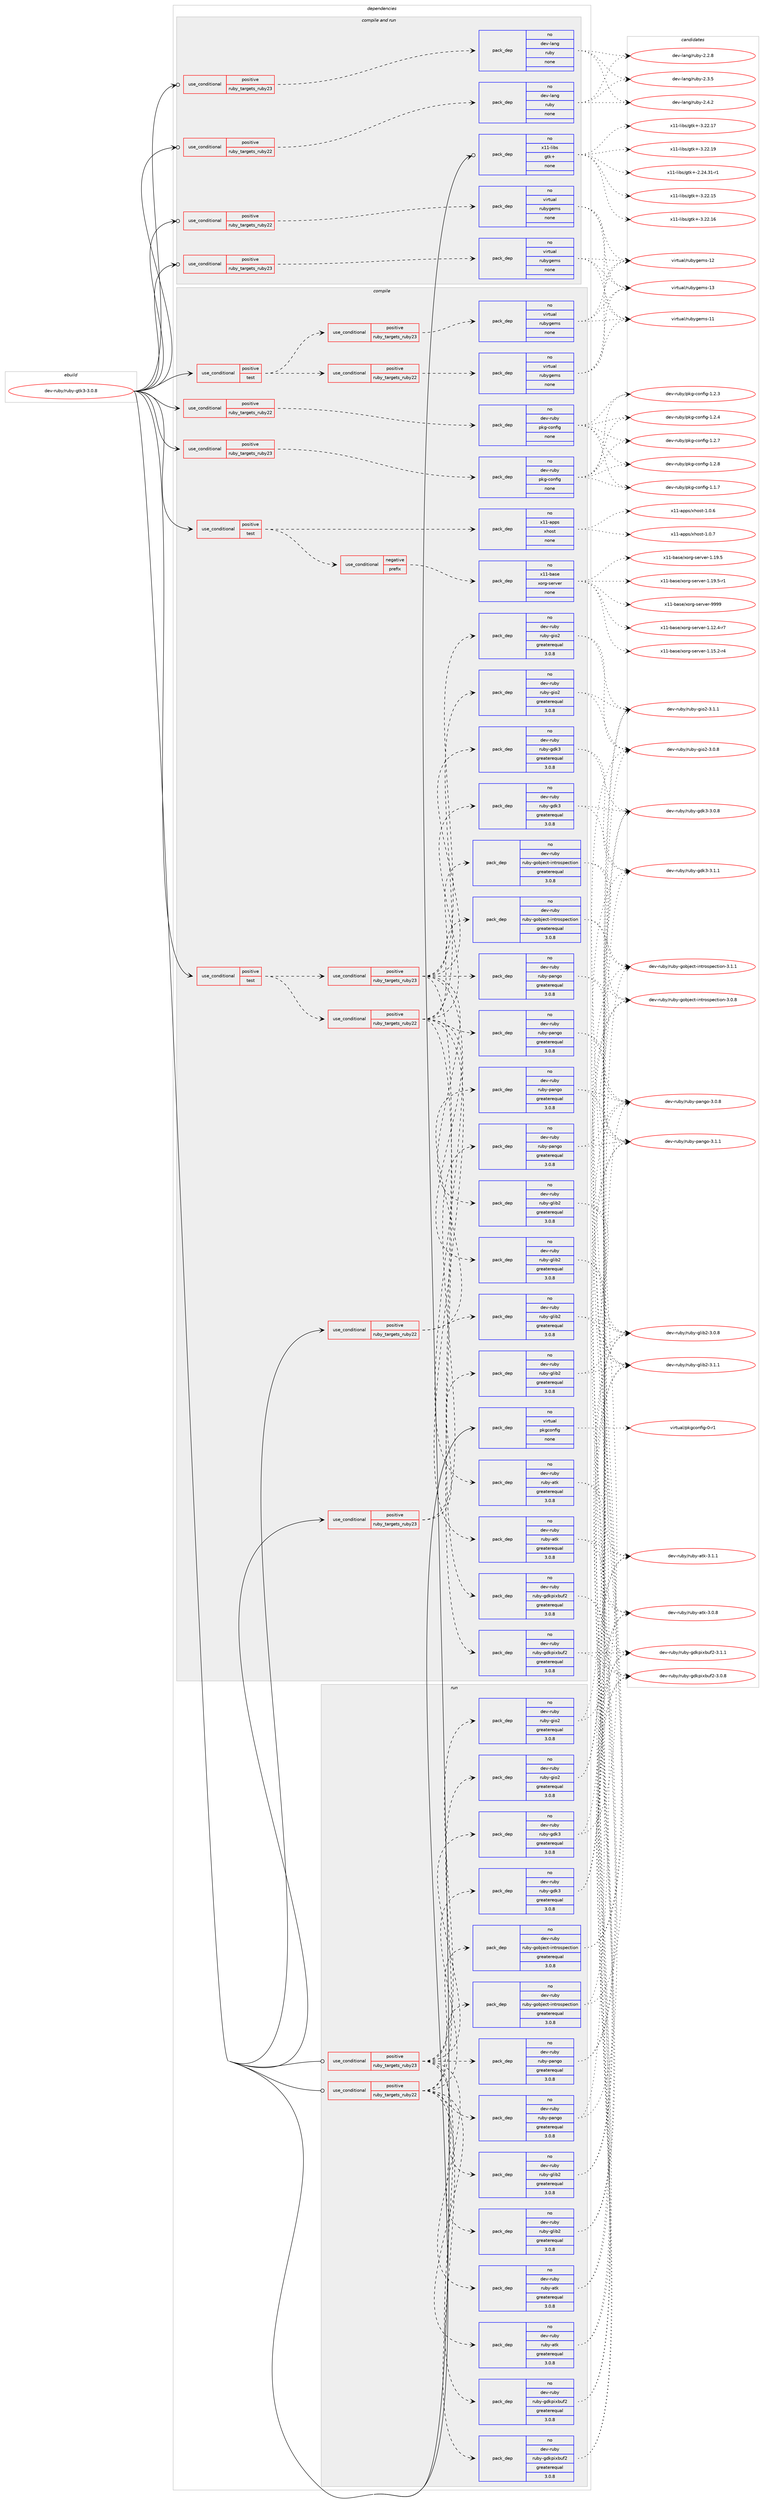 digraph prolog {

# *************
# Graph options
# *************

newrank=true;
concentrate=true;
compound=true;
graph [rankdir=LR,fontname=Helvetica,fontsize=10,ranksep=1.5];#, ranksep=2.5, nodesep=0.2];
edge  [arrowhead=vee];
node  [fontname=Helvetica,fontsize=10];

# **********
# The ebuild
# **********

subgraph cluster_leftcol {
color=gray;
rank=same;
label=<<i>ebuild</i>>;
id [label="dev-ruby/ruby-gtk3-3.0.8", color=red, width=4, href="../dev-ruby/ruby-gtk3-3.0.8.svg"];
}

# ****************
# The dependencies
# ****************

subgraph cluster_midcol {
color=gray;
label=<<i>dependencies</i>>;
subgraph cluster_compile {
fillcolor="#eeeeee";
style=filled;
label=<<i>compile</i>>;
subgraph cond71149 {
dependency267050 [label=<<TABLE BORDER="0" CELLBORDER="1" CELLSPACING="0" CELLPADDING="4"><TR><TD ROWSPAN="3" CELLPADDING="10">use_conditional</TD></TR><TR><TD>positive</TD></TR><TR><TD>ruby_targets_ruby22</TD></TR></TABLE>>, shape=none, color=red];
subgraph pack191787 {
dependency267051 [label=<<TABLE BORDER="0" CELLBORDER="1" CELLSPACING="0" CELLPADDING="4" WIDTH="220"><TR><TD ROWSPAN="6" CELLPADDING="30">pack_dep</TD></TR><TR><TD WIDTH="110">no</TD></TR><TR><TD>dev-ruby</TD></TR><TR><TD>pkg-config</TD></TR><TR><TD>none</TD></TR><TR><TD></TD></TR></TABLE>>, shape=none, color=blue];
}
dependency267050:e -> dependency267051:w [weight=20,style="dashed",arrowhead="vee"];
}
id:e -> dependency267050:w [weight=20,style="solid",arrowhead="vee"];
subgraph cond71150 {
dependency267052 [label=<<TABLE BORDER="0" CELLBORDER="1" CELLSPACING="0" CELLPADDING="4"><TR><TD ROWSPAN="3" CELLPADDING="10">use_conditional</TD></TR><TR><TD>positive</TD></TR><TR><TD>ruby_targets_ruby22</TD></TR></TABLE>>, shape=none, color=red];
subgraph pack191788 {
dependency267053 [label=<<TABLE BORDER="0" CELLBORDER="1" CELLSPACING="0" CELLPADDING="4" WIDTH="220"><TR><TD ROWSPAN="6" CELLPADDING="30">pack_dep</TD></TR><TR><TD WIDTH="110">no</TD></TR><TR><TD>dev-ruby</TD></TR><TR><TD>ruby-glib2</TD></TR><TR><TD>greaterequal</TD></TR><TR><TD>3.0.8</TD></TR></TABLE>>, shape=none, color=blue];
}
dependency267052:e -> dependency267053:w [weight=20,style="dashed",arrowhead="vee"];
subgraph pack191789 {
dependency267054 [label=<<TABLE BORDER="0" CELLBORDER="1" CELLSPACING="0" CELLPADDING="4" WIDTH="220"><TR><TD ROWSPAN="6" CELLPADDING="30">pack_dep</TD></TR><TR><TD WIDTH="110">no</TD></TR><TR><TD>dev-ruby</TD></TR><TR><TD>ruby-pango</TD></TR><TR><TD>greaterequal</TD></TR><TR><TD>3.0.8</TD></TR></TABLE>>, shape=none, color=blue];
}
dependency267052:e -> dependency267054:w [weight=20,style="dashed",arrowhead="vee"];
}
id:e -> dependency267052:w [weight=20,style="solid",arrowhead="vee"];
subgraph cond71151 {
dependency267055 [label=<<TABLE BORDER="0" CELLBORDER="1" CELLSPACING="0" CELLPADDING="4"><TR><TD ROWSPAN="3" CELLPADDING="10">use_conditional</TD></TR><TR><TD>positive</TD></TR><TR><TD>ruby_targets_ruby23</TD></TR></TABLE>>, shape=none, color=red];
subgraph pack191790 {
dependency267056 [label=<<TABLE BORDER="0" CELLBORDER="1" CELLSPACING="0" CELLPADDING="4" WIDTH="220"><TR><TD ROWSPAN="6" CELLPADDING="30">pack_dep</TD></TR><TR><TD WIDTH="110">no</TD></TR><TR><TD>dev-ruby</TD></TR><TR><TD>pkg-config</TD></TR><TR><TD>none</TD></TR><TR><TD></TD></TR></TABLE>>, shape=none, color=blue];
}
dependency267055:e -> dependency267056:w [weight=20,style="dashed",arrowhead="vee"];
}
id:e -> dependency267055:w [weight=20,style="solid",arrowhead="vee"];
subgraph cond71152 {
dependency267057 [label=<<TABLE BORDER="0" CELLBORDER="1" CELLSPACING="0" CELLPADDING="4"><TR><TD ROWSPAN="3" CELLPADDING="10">use_conditional</TD></TR><TR><TD>positive</TD></TR><TR><TD>ruby_targets_ruby23</TD></TR></TABLE>>, shape=none, color=red];
subgraph pack191791 {
dependency267058 [label=<<TABLE BORDER="0" CELLBORDER="1" CELLSPACING="0" CELLPADDING="4" WIDTH="220"><TR><TD ROWSPAN="6" CELLPADDING="30">pack_dep</TD></TR><TR><TD WIDTH="110">no</TD></TR><TR><TD>dev-ruby</TD></TR><TR><TD>ruby-glib2</TD></TR><TR><TD>greaterequal</TD></TR><TR><TD>3.0.8</TD></TR></TABLE>>, shape=none, color=blue];
}
dependency267057:e -> dependency267058:w [weight=20,style="dashed",arrowhead="vee"];
subgraph pack191792 {
dependency267059 [label=<<TABLE BORDER="0" CELLBORDER="1" CELLSPACING="0" CELLPADDING="4" WIDTH="220"><TR><TD ROWSPAN="6" CELLPADDING="30">pack_dep</TD></TR><TR><TD WIDTH="110">no</TD></TR><TR><TD>dev-ruby</TD></TR><TR><TD>ruby-pango</TD></TR><TR><TD>greaterequal</TD></TR><TR><TD>3.0.8</TD></TR></TABLE>>, shape=none, color=blue];
}
dependency267057:e -> dependency267059:w [weight=20,style="dashed",arrowhead="vee"];
}
id:e -> dependency267057:w [weight=20,style="solid",arrowhead="vee"];
subgraph cond71153 {
dependency267060 [label=<<TABLE BORDER="0" CELLBORDER="1" CELLSPACING="0" CELLPADDING="4"><TR><TD ROWSPAN="3" CELLPADDING="10">use_conditional</TD></TR><TR><TD>positive</TD></TR><TR><TD>test</TD></TR></TABLE>>, shape=none, color=red];
subgraph cond71154 {
dependency267061 [label=<<TABLE BORDER="0" CELLBORDER="1" CELLSPACING="0" CELLPADDING="4"><TR><TD ROWSPAN="3" CELLPADDING="10">use_conditional</TD></TR><TR><TD>negative</TD></TR><TR><TD>prefix</TD></TR></TABLE>>, shape=none, color=red];
subgraph pack191793 {
dependency267062 [label=<<TABLE BORDER="0" CELLBORDER="1" CELLSPACING="0" CELLPADDING="4" WIDTH="220"><TR><TD ROWSPAN="6" CELLPADDING="30">pack_dep</TD></TR><TR><TD WIDTH="110">no</TD></TR><TR><TD>x11-base</TD></TR><TR><TD>xorg-server</TD></TR><TR><TD>none</TD></TR><TR><TD></TD></TR></TABLE>>, shape=none, color=blue];
}
dependency267061:e -> dependency267062:w [weight=20,style="dashed",arrowhead="vee"];
}
dependency267060:e -> dependency267061:w [weight=20,style="dashed",arrowhead="vee"];
subgraph pack191794 {
dependency267063 [label=<<TABLE BORDER="0" CELLBORDER="1" CELLSPACING="0" CELLPADDING="4" WIDTH="220"><TR><TD ROWSPAN="6" CELLPADDING="30">pack_dep</TD></TR><TR><TD WIDTH="110">no</TD></TR><TR><TD>x11-apps</TD></TR><TR><TD>xhost</TD></TR><TR><TD>none</TD></TR><TR><TD></TD></TR></TABLE>>, shape=none, color=blue];
}
dependency267060:e -> dependency267063:w [weight=20,style="dashed",arrowhead="vee"];
}
id:e -> dependency267060:w [weight=20,style="solid",arrowhead="vee"];
subgraph cond71155 {
dependency267064 [label=<<TABLE BORDER="0" CELLBORDER="1" CELLSPACING="0" CELLPADDING="4"><TR><TD ROWSPAN="3" CELLPADDING="10">use_conditional</TD></TR><TR><TD>positive</TD></TR><TR><TD>test</TD></TR></TABLE>>, shape=none, color=red];
subgraph cond71156 {
dependency267065 [label=<<TABLE BORDER="0" CELLBORDER="1" CELLSPACING="0" CELLPADDING="4"><TR><TD ROWSPAN="3" CELLPADDING="10">use_conditional</TD></TR><TR><TD>positive</TD></TR><TR><TD>ruby_targets_ruby22</TD></TR></TABLE>>, shape=none, color=red];
subgraph pack191795 {
dependency267066 [label=<<TABLE BORDER="0" CELLBORDER="1" CELLSPACING="0" CELLPADDING="4" WIDTH="220"><TR><TD ROWSPAN="6" CELLPADDING="30">pack_dep</TD></TR><TR><TD WIDTH="110">no</TD></TR><TR><TD>dev-ruby</TD></TR><TR><TD>ruby-atk</TD></TR><TR><TD>greaterequal</TD></TR><TR><TD>3.0.8</TD></TR></TABLE>>, shape=none, color=blue];
}
dependency267065:e -> dependency267066:w [weight=20,style="dashed",arrowhead="vee"];
subgraph pack191796 {
dependency267067 [label=<<TABLE BORDER="0" CELLBORDER="1" CELLSPACING="0" CELLPADDING="4" WIDTH="220"><TR><TD ROWSPAN="6" CELLPADDING="30">pack_dep</TD></TR><TR><TD WIDTH="110">no</TD></TR><TR><TD>dev-ruby</TD></TR><TR><TD>ruby-gdk3</TD></TR><TR><TD>greaterequal</TD></TR><TR><TD>3.0.8</TD></TR></TABLE>>, shape=none, color=blue];
}
dependency267065:e -> dependency267067:w [weight=20,style="dashed",arrowhead="vee"];
subgraph pack191797 {
dependency267068 [label=<<TABLE BORDER="0" CELLBORDER="1" CELLSPACING="0" CELLPADDING="4" WIDTH="220"><TR><TD ROWSPAN="6" CELLPADDING="30">pack_dep</TD></TR><TR><TD WIDTH="110">no</TD></TR><TR><TD>dev-ruby</TD></TR><TR><TD>ruby-gdkpixbuf2</TD></TR><TR><TD>greaterequal</TD></TR><TR><TD>3.0.8</TD></TR></TABLE>>, shape=none, color=blue];
}
dependency267065:e -> dependency267068:w [weight=20,style="dashed",arrowhead="vee"];
subgraph pack191798 {
dependency267069 [label=<<TABLE BORDER="0" CELLBORDER="1" CELLSPACING="0" CELLPADDING="4" WIDTH="220"><TR><TD ROWSPAN="6" CELLPADDING="30">pack_dep</TD></TR><TR><TD WIDTH="110">no</TD></TR><TR><TD>dev-ruby</TD></TR><TR><TD>ruby-gio2</TD></TR><TR><TD>greaterequal</TD></TR><TR><TD>3.0.8</TD></TR></TABLE>>, shape=none, color=blue];
}
dependency267065:e -> dependency267069:w [weight=20,style="dashed",arrowhead="vee"];
subgraph pack191799 {
dependency267070 [label=<<TABLE BORDER="0" CELLBORDER="1" CELLSPACING="0" CELLPADDING="4" WIDTH="220"><TR><TD ROWSPAN="6" CELLPADDING="30">pack_dep</TD></TR><TR><TD WIDTH="110">no</TD></TR><TR><TD>dev-ruby</TD></TR><TR><TD>ruby-glib2</TD></TR><TR><TD>greaterequal</TD></TR><TR><TD>3.0.8</TD></TR></TABLE>>, shape=none, color=blue];
}
dependency267065:e -> dependency267070:w [weight=20,style="dashed",arrowhead="vee"];
subgraph pack191800 {
dependency267071 [label=<<TABLE BORDER="0" CELLBORDER="1" CELLSPACING="0" CELLPADDING="4" WIDTH="220"><TR><TD ROWSPAN="6" CELLPADDING="30">pack_dep</TD></TR><TR><TD WIDTH="110">no</TD></TR><TR><TD>dev-ruby</TD></TR><TR><TD>ruby-gobject-introspection</TD></TR><TR><TD>greaterequal</TD></TR><TR><TD>3.0.8</TD></TR></TABLE>>, shape=none, color=blue];
}
dependency267065:e -> dependency267071:w [weight=20,style="dashed",arrowhead="vee"];
subgraph pack191801 {
dependency267072 [label=<<TABLE BORDER="0" CELLBORDER="1" CELLSPACING="0" CELLPADDING="4" WIDTH="220"><TR><TD ROWSPAN="6" CELLPADDING="30">pack_dep</TD></TR><TR><TD WIDTH="110">no</TD></TR><TR><TD>dev-ruby</TD></TR><TR><TD>ruby-pango</TD></TR><TR><TD>greaterequal</TD></TR><TR><TD>3.0.8</TD></TR></TABLE>>, shape=none, color=blue];
}
dependency267065:e -> dependency267072:w [weight=20,style="dashed",arrowhead="vee"];
}
dependency267064:e -> dependency267065:w [weight=20,style="dashed",arrowhead="vee"];
subgraph cond71157 {
dependency267073 [label=<<TABLE BORDER="0" CELLBORDER="1" CELLSPACING="0" CELLPADDING="4"><TR><TD ROWSPAN="3" CELLPADDING="10">use_conditional</TD></TR><TR><TD>positive</TD></TR><TR><TD>ruby_targets_ruby23</TD></TR></TABLE>>, shape=none, color=red];
subgraph pack191802 {
dependency267074 [label=<<TABLE BORDER="0" CELLBORDER="1" CELLSPACING="0" CELLPADDING="4" WIDTH="220"><TR><TD ROWSPAN="6" CELLPADDING="30">pack_dep</TD></TR><TR><TD WIDTH="110">no</TD></TR><TR><TD>dev-ruby</TD></TR><TR><TD>ruby-atk</TD></TR><TR><TD>greaterequal</TD></TR><TR><TD>3.0.8</TD></TR></TABLE>>, shape=none, color=blue];
}
dependency267073:e -> dependency267074:w [weight=20,style="dashed",arrowhead="vee"];
subgraph pack191803 {
dependency267075 [label=<<TABLE BORDER="0" CELLBORDER="1" CELLSPACING="0" CELLPADDING="4" WIDTH="220"><TR><TD ROWSPAN="6" CELLPADDING="30">pack_dep</TD></TR><TR><TD WIDTH="110">no</TD></TR><TR><TD>dev-ruby</TD></TR><TR><TD>ruby-gdk3</TD></TR><TR><TD>greaterequal</TD></TR><TR><TD>3.0.8</TD></TR></TABLE>>, shape=none, color=blue];
}
dependency267073:e -> dependency267075:w [weight=20,style="dashed",arrowhead="vee"];
subgraph pack191804 {
dependency267076 [label=<<TABLE BORDER="0" CELLBORDER="1" CELLSPACING="0" CELLPADDING="4" WIDTH="220"><TR><TD ROWSPAN="6" CELLPADDING="30">pack_dep</TD></TR><TR><TD WIDTH="110">no</TD></TR><TR><TD>dev-ruby</TD></TR><TR><TD>ruby-gdkpixbuf2</TD></TR><TR><TD>greaterequal</TD></TR><TR><TD>3.0.8</TD></TR></TABLE>>, shape=none, color=blue];
}
dependency267073:e -> dependency267076:w [weight=20,style="dashed",arrowhead="vee"];
subgraph pack191805 {
dependency267077 [label=<<TABLE BORDER="0" CELLBORDER="1" CELLSPACING="0" CELLPADDING="4" WIDTH="220"><TR><TD ROWSPAN="6" CELLPADDING="30">pack_dep</TD></TR><TR><TD WIDTH="110">no</TD></TR><TR><TD>dev-ruby</TD></TR><TR><TD>ruby-gio2</TD></TR><TR><TD>greaterequal</TD></TR><TR><TD>3.0.8</TD></TR></TABLE>>, shape=none, color=blue];
}
dependency267073:e -> dependency267077:w [weight=20,style="dashed",arrowhead="vee"];
subgraph pack191806 {
dependency267078 [label=<<TABLE BORDER="0" CELLBORDER="1" CELLSPACING="0" CELLPADDING="4" WIDTH="220"><TR><TD ROWSPAN="6" CELLPADDING="30">pack_dep</TD></TR><TR><TD WIDTH="110">no</TD></TR><TR><TD>dev-ruby</TD></TR><TR><TD>ruby-glib2</TD></TR><TR><TD>greaterequal</TD></TR><TR><TD>3.0.8</TD></TR></TABLE>>, shape=none, color=blue];
}
dependency267073:e -> dependency267078:w [weight=20,style="dashed",arrowhead="vee"];
subgraph pack191807 {
dependency267079 [label=<<TABLE BORDER="0" CELLBORDER="1" CELLSPACING="0" CELLPADDING="4" WIDTH="220"><TR><TD ROWSPAN="6" CELLPADDING="30">pack_dep</TD></TR><TR><TD WIDTH="110">no</TD></TR><TR><TD>dev-ruby</TD></TR><TR><TD>ruby-gobject-introspection</TD></TR><TR><TD>greaterequal</TD></TR><TR><TD>3.0.8</TD></TR></TABLE>>, shape=none, color=blue];
}
dependency267073:e -> dependency267079:w [weight=20,style="dashed",arrowhead="vee"];
subgraph pack191808 {
dependency267080 [label=<<TABLE BORDER="0" CELLBORDER="1" CELLSPACING="0" CELLPADDING="4" WIDTH="220"><TR><TD ROWSPAN="6" CELLPADDING="30">pack_dep</TD></TR><TR><TD WIDTH="110">no</TD></TR><TR><TD>dev-ruby</TD></TR><TR><TD>ruby-pango</TD></TR><TR><TD>greaterequal</TD></TR><TR><TD>3.0.8</TD></TR></TABLE>>, shape=none, color=blue];
}
dependency267073:e -> dependency267080:w [weight=20,style="dashed",arrowhead="vee"];
}
dependency267064:e -> dependency267073:w [weight=20,style="dashed",arrowhead="vee"];
}
id:e -> dependency267064:w [weight=20,style="solid",arrowhead="vee"];
subgraph cond71158 {
dependency267081 [label=<<TABLE BORDER="0" CELLBORDER="1" CELLSPACING="0" CELLPADDING="4"><TR><TD ROWSPAN="3" CELLPADDING="10">use_conditional</TD></TR><TR><TD>positive</TD></TR><TR><TD>test</TD></TR></TABLE>>, shape=none, color=red];
subgraph cond71159 {
dependency267082 [label=<<TABLE BORDER="0" CELLBORDER="1" CELLSPACING="0" CELLPADDING="4"><TR><TD ROWSPAN="3" CELLPADDING="10">use_conditional</TD></TR><TR><TD>positive</TD></TR><TR><TD>ruby_targets_ruby22</TD></TR></TABLE>>, shape=none, color=red];
subgraph pack191809 {
dependency267083 [label=<<TABLE BORDER="0" CELLBORDER="1" CELLSPACING="0" CELLPADDING="4" WIDTH="220"><TR><TD ROWSPAN="6" CELLPADDING="30">pack_dep</TD></TR><TR><TD WIDTH="110">no</TD></TR><TR><TD>virtual</TD></TR><TR><TD>rubygems</TD></TR><TR><TD>none</TD></TR><TR><TD></TD></TR></TABLE>>, shape=none, color=blue];
}
dependency267082:e -> dependency267083:w [weight=20,style="dashed",arrowhead="vee"];
}
dependency267081:e -> dependency267082:w [weight=20,style="dashed",arrowhead="vee"];
subgraph cond71160 {
dependency267084 [label=<<TABLE BORDER="0" CELLBORDER="1" CELLSPACING="0" CELLPADDING="4"><TR><TD ROWSPAN="3" CELLPADDING="10">use_conditional</TD></TR><TR><TD>positive</TD></TR><TR><TD>ruby_targets_ruby23</TD></TR></TABLE>>, shape=none, color=red];
subgraph pack191810 {
dependency267085 [label=<<TABLE BORDER="0" CELLBORDER="1" CELLSPACING="0" CELLPADDING="4" WIDTH="220"><TR><TD ROWSPAN="6" CELLPADDING="30">pack_dep</TD></TR><TR><TD WIDTH="110">no</TD></TR><TR><TD>virtual</TD></TR><TR><TD>rubygems</TD></TR><TR><TD>none</TD></TR><TR><TD></TD></TR></TABLE>>, shape=none, color=blue];
}
dependency267084:e -> dependency267085:w [weight=20,style="dashed",arrowhead="vee"];
}
dependency267081:e -> dependency267084:w [weight=20,style="dashed",arrowhead="vee"];
}
id:e -> dependency267081:w [weight=20,style="solid",arrowhead="vee"];
subgraph pack191811 {
dependency267086 [label=<<TABLE BORDER="0" CELLBORDER="1" CELLSPACING="0" CELLPADDING="4" WIDTH="220"><TR><TD ROWSPAN="6" CELLPADDING="30">pack_dep</TD></TR><TR><TD WIDTH="110">no</TD></TR><TR><TD>virtual</TD></TR><TR><TD>pkgconfig</TD></TR><TR><TD>none</TD></TR><TR><TD></TD></TR></TABLE>>, shape=none, color=blue];
}
id:e -> dependency267086:w [weight=20,style="solid",arrowhead="vee"];
}
subgraph cluster_compileandrun {
fillcolor="#eeeeee";
style=filled;
label=<<i>compile and run</i>>;
subgraph cond71161 {
dependency267087 [label=<<TABLE BORDER="0" CELLBORDER="1" CELLSPACING="0" CELLPADDING="4"><TR><TD ROWSPAN="3" CELLPADDING="10">use_conditional</TD></TR><TR><TD>positive</TD></TR><TR><TD>ruby_targets_ruby22</TD></TR></TABLE>>, shape=none, color=red];
subgraph pack191812 {
dependency267088 [label=<<TABLE BORDER="0" CELLBORDER="1" CELLSPACING="0" CELLPADDING="4" WIDTH="220"><TR><TD ROWSPAN="6" CELLPADDING="30">pack_dep</TD></TR><TR><TD WIDTH="110">no</TD></TR><TR><TD>dev-lang</TD></TR><TR><TD>ruby</TD></TR><TR><TD>none</TD></TR><TR><TD></TD></TR></TABLE>>, shape=none, color=blue];
}
dependency267087:e -> dependency267088:w [weight=20,style="dashed",arrowhead="vee"];
}
id:e -> dependency267087:w [weight=20,style="solid",arrowhead="odotvee"];
subgraph cond71162 {
dependency267089 [label=<<TABLE BORDER="0" CELLBORDER="1" CELLSPACING="0" CELLPADDING="4"><TR><TD ROWSPAN="3" CELLPADDING="10">use_conditional</TD></TR><TR><TD>positive</TD></TR><TR><TD>ruby_targets_ruby22</TD></TR></TABLE>>, shape=none, color=red];
subgraph pack191813 {
dependency267090 [label=<<TABLE BORDER="0" CELLBORDER="1" CELLSPACING="0" CELLPADDING="4" WIDTH="220"><TR><TD ROWSPAN="6" CELLPADDING="30">pack_dep</TD></TR><TR><TD WIDTH="110">no</TD></TR><TR><TD>virtual</TD></TR><TR><TD>rubygems</TD></TR><TR><TD>none</TD></TR><TR><TD></TD></TR></TABLE>>, shape=none, color=blue];
}
dependency267089:e -> dependency267090:w [weight=20,style="dashed",arrowhead="vee"];
}
id:e -> dependency267089:w [weight=20,style="solid",arrowhead="odotvee"];
subgraph cond71163 {
dependency267091 [label=<<TABLE BORDER="0" CELLBORDER="1" CELLSPACING="0" CELLPADDING="4"><TR><TD ROWSPAN="3" CELLPADDING="10">use_conditional</TD></TR><TR><TD>positive</TD></TR><TR><TD>ruby_targets_ruby23</TD></TR></TABLE>>, shape=none, color=red];
subgraph pack191814 {
dependency267092 [label=<<TABLE BORDER="0" CELLBORDER="1" CELLSPACING="0" CELLPADDING="4" WIDTH="220"><TR><TD ROWSPAN="6" CELLPADDING="30">pack_dep</TD></TR><TR><TD WIDTH="110">no</TD></TR><TR><TD>dev-lang</TD></TR><TR><TD>ruby</TD></TR><TR><TD>none</TD></TR><TR><TD></TD></TR></TABLE>>, shape=none, color=blue];
}
dependency267091:e -> dependency267092:w [weight=20,style="dashed",arrowhead="vee"];
}
id:e -> dependency267091:w [weight=20,style="solid",arrowhead="odotvee"];
subgraph cond71164 {
dependency267093 [label=<<TABLE BORDER="0" CELLBORDER="1" CELLSPACING="0" CELLPADDING="4"><TR><TD ROWSPAN="3" CELLPADDING="10">use_conditional</TD></TR><TR><TD>positive</TD></TR><TR><TD>ruby_targets_ruby23</TD></TR></TABLE>>, shape=none, color=red];
subgraph pack191815 {
dependency267094 [label=<<TABLE BORDER="0" CELLBORDER="1" CELLSPACING="0" CELLPADDING="4" WIDTH="220"><TR><TD ROWSPAN="6" CELLPADDING="30">pack_dep</TD></TR><TR><TD WIDTH="110">no</TD></TR><TR><TD>virtual</TD></TR><TR><TD>rubygems</TD></TR><TR><TD>none</TD></TR><TR><TD></TD></TR></TABLE>>, shape=none, color=blue];
}
dependency267093:e -> dependency267094:w [weight=20,style="dashed",arrowhead="vee"];
}
id:e -> dependency267093:w [weight=20,style="solid",arrowhead="odotvee"];
subgraph pack191816 {
dependency267095 [label=<<TABLE BORDER="0" CELLBORDER="1" CELLSPACING="0" CELLPADDING="4" WIDTH="220"><TR><TD ROWSPAN="6" CELLPADDING="30">pack_dep</TD></TR><TR><TD WIDTH="110">no</TD></TR><TR><TD>x11-libs</TD></TR><TR><TD>gtk+</TD></TR><TR><TD>none</TD></TR><TR><TD></TD></TR></TABLE>>, shape=none, color=blue];
}
id:e -> dependency267095:w [weight=20,style="solid",arrowhead="odotvee"];
}
subgraph cluster_run {
fillcolor="#eeeeee";
style=filled;
label=<<i>run</i>>;
subgraph cond71165 {
dependency267096 [label=<<TABLE BORDER="0" CELLBORDER="1" CELLSPACING="0" CELLPADDING="4"><TR><TD ROWSPAN="3" CELLPADDING="10">use_conditional</TD></TR><TR><TD>positive</TD></TR><TR><TD>ruby_targets_ruby22</TD></TR></TABLE>>, shape=none, color=red];
subgraph pack191817 {
dependency267097 [label=<<TABLE BORDER="0" CELLBORDER="1" CELLSPACING="0" CELLPADDING="4" WIDTH="220"><TR><TD ROWSPAN="6" CELLPADDING="30">pack_dep</TD></TR><TR><TD WIDTH="110">no</TD></TR><TR><TD>dev-ruby</TD></TR><TR><TD>ruby-atk</TD></TR><TR><TD>greaterequal</TD></TR><TR><TD>3.0.8</TD></TR></TABLE>>, shape=none, color=blue];
}
dependency267096:e -> dependency267097:w [weight=20,style="dashed",arrowhead="vee"];
subgraph pack191818 {
dependency267098 [label=<<TABLE BORDER="0" CELLBORDER="1" CELLSPACING="0" CELLPADDING="4" WIDTH="220"><TR><TD ROWSPAN="6" CELLPADDING="30">pack_dep</TD></TR><TR><TD WIDTH="110">no</TD></TR><TR><TD>dev-ruby</TD></TR><TR><TD>ruby-gdk3</TD></TR><TR><TD>greaterequal</TD></TR><TR><TD>3.0.8</TD></TR></TABLE>>, shape=none, color=blue];
}
dependency267096:e -> dependency267098:w [weight=20,style="dashed",arrowhead="vee"];
subgraph pack191819 {
dependency267099 [label=<<TABLE BORDER="0" CELLBORDER="1" CELLSPACING="0" CELLPADDING="4" WIDTH="220"><TR><TD ROWSPAN="6" CELLPADDING="30">pack_dep</TD></TR><TR><TD WIDTH="110">no</TD></TR><TR><TD>dev-ruby</TD></TR><TR><TD>ruby-gdkpixbuf2</TD></TR><TR><TD>greaterequal</TD></TR><TR><TD>3.0.8</TD></TR></TABLE>>, shape=none, color=blue];
}
dependency267096:e -> dependency267099:w [weight=20,style="dashed",arrowhead="vee"];
subgraph pack191820 {
dependency267100 [label=<<TABLE BORDER="0" CELLBORDER="1" CELLSPACING="0" CELLPADDING="4" WIDTH="220"><TR><TD ROWSPAN="6" CELLPADDING="30">pack_dep</TD></TR><TR><TD WIDTH="110">no</TD></TR><TR><TD>dev-ruby</TD></TR><TR><TD>ruby-gio2</TD></TR><TR><TD>greaterequal</TD></TR><TR><TD>3.0.8</TD></TR></TABLE>>, shape=none, color=blue];
}
dependency267096:e -> dependency267100:w [weight=20,style="dashed",arrowhead="vee"];
subgraph pack191821 {
dependency267101 [label=<<TABLE BORDER="0" CELLBORDER="1" CELLSPACING="0" CELLPADDING="4" WIDTH="220"><TR><TD ROWSPAN="6" CELLPADDING="30">pack_dep</TD></TR><TR><TD WIDTH="110">no</TD></TR><TR><TD>dev-ruby</TD></TR><TR><TD>ruby-glib2</TD></TR><TR><TD>greaterequal</TD></TR><TR><TD>3.0.8</TD></TR></TABLE>>, shape=none, color=blue];
}
dependency267096:e -> dependency267101:w [weight=20,style="dashed",arrowhead="vee"];
subgraph pack191822 {
dependency267102 [label=<<TABLE BORDER="0" CELLBORDER="1" CELLSPACING="0" CELLPADDING="4" WIDTH="220"><TR><TD ROWSPAN="6" CELLPADDING="30">pack_dep</TD></TR><TR><TD WIDTH="110">no</TD></TR><TR><TD>dev-ruby</TD></TR><TR><TD>ruby-gobject-introspection</TD></TR><TR><TD>greaterequal</TD></TR><TR><TD>3.0.8</TD></TR></TABLE>>, shape=none, color=blue];
}
dependency267096:e -> dependency267102:w [weight=20,style="dashed",arrowhead="vee"];
subgraph pack191823 {
dependency267103 [label=<<TABLE BORDER="0" CELLBORDER="1" CELLSPACING="0" CELLPADDING="4" WIDTH="220"><TR><TD ROWSPAN="6" CELLPADDING="30">pack_dep</TD></TR><TR><TD WIDTH="110">no</TD></TR><TR><TD>dev-ruby</TD></TR><TR><TD>ruby-pango</TD></TR><TR><TD>greaterequal</TD></TR><TR><TD>3.0.8</TD></TR></TABLE>>, shape=none, color=blue];
}
dependency267096:e -> dependency267103:w [weight=20,style="dashed",arrowhead="vee"];
}
id:e -> dependency267096:w [weight=20,style="solid",arrowhead="odot"];
subgraph cond71166 {
dependency267104 [label=<<TABLE BORDER="0" CELLBORDER="1" CELLSPACING="0" CELLPADDING="4"><TR><TD ROWSPAN="3" CELLPADDING="10">use_conditional</TD></TR><TR><TD>positive</TD></TR><TR><TD>ruby_targets_ruby23</TD></TR></TABLE>>, shape=none, color=red];
subgraph pack191824 {
dependency267105 [label=<<TABLE BORDER="0" CELLBORDER="1" CELLSPACING="0" CELLPADDING="4" WIDTH="220"><TR><TD ROWSPAN="6" CELLPADDING="30">pack_dep</TD></TR><TR><TD WIDTH="110">no</TD></TR><TR><TD>dev-ruby</TD></TR><TR><TD>ruby-atk</TD></TR><TR><TD>greaterequal</TD></TR><TR><TD>3.0.8</TD></TR></TABLE>>, shape=none, color=blue];
}
dependency267104:e -> dependency267105:w [weight=20,style="dashed",arrowhead="vee"];
subgraph pack191825 {
dependency267106 [label=<<TABLE BORDER="0" CELLBORDER="1" CELLSPACING="0" CELLPADDING="4" WIDTH="220"><TR><TD ROWSPAN="6" CELLPADDING="30">pack_dep</TD></TR><TR><TD WIDTH="110">no</TD></TR><TR><TD>dev-ruby</TD></TR><TR><TD>ruby-gdk3</TD></TR><TR><TD>greaterequal</TD></TR><TR><TD>3.0.8</TD></TR></TABLE>>, shape=none, color=blue];
}
dependency267104:e -> dependency267106:w [weight=20,style="dashed",arrowhead="vee"];
subgraph pack191826 {
dependency267107 [label=<<TABLE BORDER="0" CELLBORDER="1" CELLSPACING="0" CELLPADDING="4" WIDTH="220"><TR><TD ROWSPAN="6" CELLPADDING="30">pack_dep</TD></TR><TR><TD WIDTH="110">no</TD></TR><TR><TD>dev-ruby</TD></TR><TR><TD>ruby-gdkpixbuf2</TD></TR><TR><TD>greaterequal</TD></TR><TR><TD>3.0.8</TD></TR></TABLE>>, shape=none, color=blue];
}
dependency267104:e -> dependency267107:w [weight=20,style="dashed",arrowhead="vee"];
subgraph pack191827 {
dependency267108 [label=<<TABLE BORDER="0" CELLBORDER="1" CELLSPACING="0" CELLPADDING="4" WIDTH="220"><TR><TD ROWSPAN="6" CELLPADDING="30">pack_dep</TD></TR><TR><TD WIDTH="110">no</TD></TR><TR><TD>dev-ruby</TD></TR><TR><TD>ruby-gio2</TD></TR><TR><TD>greaterequal</TD></TR><TR><TD>3.0.8</TD></TR></TABLE>>, shape=none, color=blue];
}
dependency267104:e -> dependency267108:w [weight=20,style="dashed",arrowhead="vee"];
subgraph pack191828 {
dependency267109 [label=<<TABLE BORDER="0" CELLBORDER="1" CELLSPACING="0" CELLPADDING="4" WIDTH="220"><TR><TD ROWSPAN="6" CELLPADDING="30">pack_dep</TD></TR><TR><TD WIDTH="110">no</TD></TR><TR><TD>dev-ruby</TD></TR><TR><TD>ruby-glib2</TD></TR><TR><TD>greaterequal</TD></TR><TR><TD>3.0.8</TD></TR></TABLE>>, shape=none, color=blue];
}
dependency267104:e -> dependency267109:w [weight=20,style="dashed",arrowhead="vee"];
subgraph pack191829 {
dependency267110 [label=<<TABLE BORDER="0" CELLBORDER="1" CELLSPACING="0" CELLPADDING="4" WIDTH="220"><TR><TD ROWSPAN="6" CELLPADDING="30">pack_dep</TD></TR><TR><TD WIDTH="110">no</TD></TR><TR><TD>dev-ruby</TD></TR><TR><TD>ruby-gobject-introspection</TD></TR><TR><TD>greaterequal</TD></TR><TR><TD>3.0.8</TD></TR></TABLE>>, shape=none, color=blue];
}
dependency267104:e -> dependency267110:w [weight=20,style="dashed",arrowhead="vee"];
subgraph pack191830 {
dependency267111 [label=<<TABLE BORDER="0" CELLBORDER="1" CELLSPACING="0" CELLPADDING="4" WIDTH="220"><TR><TD ROWSPAN="6" CELLPADDING="30">pack_dep</TD></TR><TR><TD WIDTH="110">no</TD></TR><TR><TD>dev-ruby</TD></TR><TR><TD>ruby-pango</TD></TR><TR><TD>greaterequal</TD></TR><TR><TD>3.0.8</TD></TR></TABLE>>, shape=none, color=blue];
}
dependency267104:e -> dependency267111:w [weight=20,style="dashed",arrowhead="vee"];
}
id:e -> dependency267104:w [weight=20,style="solid",arrowhead="odot"];
}
}

# **************
# The candidates
# **************

subgraph cluster_choices {
rank=same;
color=gray;
label=<<i>candidates</i>>;

subgraph choice191787 {
color=black;
nodesep=1;
choice1001011184511411798121471121071034599111110102105103454946494655 [label="dev-ruby/pkg-config-1.1.7", color=red, width=4,href="../dev-ruby/pkg-config-1.1.7.svg"];
choice1001011184511411798121471121071034599111110102105103454946504651 [label="dev-ruby/pkg-config-1.2.3", color=red, width=4,href="../dev-ruby/pkg-config-1.2.3.svg"];
choice1001011184511411798121471121071034599111110102105103454946504652 [label="dev-ruby/pkg-config-1.2.4", color=red, width=4,href="../dev-ruby/pkg-config-1.2.4.svg"];
choice1001011184511411798121471121071034599111110102105103454946504655 [label="dev-ruby/pkg-config-1.2.7", color=red, width=4,href="../dev-ruby/pkg-config-1.2.7.svg"];
choice1001011184511411798121471121071034599111110102105103454946504656 [label="dev-ruby/pkg-config-1.2.8", color=red, width=4,href="../dev-ruby/pkg-config-1.2.8.svg"];
dependency267051:e -> choice1001011184511411798121471121071034599111110102105103454946494655:w [style=dotted,weight="100"];
dependency267051:e -> choice1001011184511411798121471121071034599111110102105103454946504651:w [style=dotted,weight="100"];
dependency267051:e -> choice1001011184511411798121471121071034599111110102105103454946504652:w [style=dotted,weight="100"];
dependency267051:e -> choice1001011184511411798121471121071034599111110102105103454946504655:w [style=dotted,weight="100"];
dependency267051:e -> choice1001011184511411798121471121071034599111110102105103454946504656:w [style=dotted,weight="100"];
}
subgraph choice191788 {
color=black;
nodesep=1;
choice10010111845114117981214711411798121451031081059850455146484656 [label="dev-ruby/ruby-glib2-3.0.8", color=red, width=4,href="../dev-ruby/ruby-glib2-3.0.8.svg"];
choice10010111845114117981214711411798121451031081059850455146494649 [label="dev-ruby/ruby-glib2-3.1.1", color=red, width=4,href="../dev-ruby/ruby-glib2-3.1.1.svg"];
dependency267053:e -> choice10010111845114117981214711411798121451031081059850455146484656:w [style=dotted,weight="100"];
dependency267053:e -> choice10010111845114117981214711411798121451031081059850455146494649:w [style=dotted,weight="100"];
}
subgraph choice191789 {
color=black;
nodesep=1;
choice100101118451141179812147114117981214511297110103111455146484656 [label="dev-ruby/ruby-pango-3.0.8", color=red, width=4,href="../dev-ruby/ruby-pango-3.0.8.svg"];
choice100101118451141179812147114117981214511297110103111455146494649 [label="dev-ruby/ruby-pango-3.1.1", color=red, width=4,href="../dev-ruby/ruby-pango-3.1.1.svg"];
dependency267054:e -> choice100101118451141179812147114117981214511297110103111455146484656:w [style=dotted,weight="100"];
dependency267054:e -> choice100101118451141179812147114117981214511297110103111455146494649:w [style=dotted,weight="100"];
}
subgraph choice191790 {
color=black;
nodesep=1;
choice1001011184511411798121471121071034599111110102105103454946494655 [label="dev-ruby/pkg-config-1.1.7", color=red, width=4,href="../dev-ruby/pkg-config-1.1.7.svg"];
choice1001011184511411798121471121071034599111110102105103454946504651 [label="dev-ruby/pkg-config-1.2.3", color=red, width=4,href="../dev-ruby/pkg-config-1.2.3.svg"];
choice1001011184511411798121471121071034599111110102105103454946504652 [label="dev-ruby/pkg-config-1.2.4", color=red, width=4,href="../dev-ruby/pkg-config-1.2.4.svg"];
choice1001011184511411798121471121071034599111110102105103454946504655 [label="dev-ruby/pkg-config-1.2.7", color=red, width=4,href="../dev-ruby/pkg-config-1.2.7.svg"];
choice1001011184511411798121471121071034599111110102105103454946504656 [label="dev-ruby/pkg-config-1.2.8", color=red, width=4,href="../dev-ruby/pkg-config-1.2.8.svg"];
dependency267056:e -> choice1001011184511411798121471121071034599111110102105103454946494655:w [style=dotted,weight="100"];
dependency267056:e -> choice1001011184511411798121471121071034599111110102105103454946504651:w [style=dotted,weight="100"];
dependency267056:e -> choice1001011184511411798121471121071034599111110102105103454946504652:w [style=dotted,weight="100"];
dependency267056:e -> choice1001011184511411798121471121071034599111110102105103454946504655:w [style=dotted,weight="100"];
dependency267056:e -> choice1001011184511411798121471121071034599111110102105103454946504656:w [style=dotted,weight="100"];
}
subgraph choice191791 {
color=black;
nodesep=1;
choice10010111845114117981214711411798121451031081059850455146484656 [label="dev-ruby/ruby-glib2-3.0.8", color=red, width=4,href="../dev-ruby/ruby-glib2-3.0.8.svg"];
choice10010111845114117981214711411798121451031081059850455146494649 [label="dev-ruby/ruby-glib2-3.1.1", color=red, width=4,href="../dev-ruby/ruby-glib2-3.1.1.svg"];
dependency267058:e -> choice10010111845114117981214711411798121451031081059850455146484656:w [style=dotted,weight="100"];
dependency267058:e -> choice10010111845114117981214711411798121451031081059850455146494649:w [style=dotted,weight="100"];
}
subgraph choice191792 {
color=black;
nodesep=1;
choice100101118451141179812147114117981214511297110103111455146484656 [label="dev-ruby/ruby-pango-3.0.8", color=red, width=4,href="../dev-ruby/ruby-pango-3.0.8.svg"];
choice100101118451141179812147114117981214511297110103111455146494649 [label="dev-ruby/ruby-pango-3.1.1", color=red, width=4,href="../dev-ruby/ruby-pango-3.1.1.svg"];
dependency267059:e -> choice100101118451141179812147114117981214511297110103111455146484656:w [style=dotted,weight="100"];
dependency267059:e -> choice100101118451141179812147114117981214511297110103111455146494649:w [style=dotted,weight="100"];
}
subgraph choice191793 {
color=black;
nodesep=1;
choice12049494598971151014712011111410345115101114118101114454946495046524511455 [label="x11-base/xorg-server-1.12.4-r7", color=red, width=4,href="../x11-base/xorg-server-1.12.4-r7.svg"];
choice12049494598971151014712011111410345115101114118101114454946495346504511452 [label="x11-base/xorg-server-1.15.2-r4", color=red, width=4,href="../x11-base/xorg-server-1.15.2-r4.svg"];
choice1204949459897115101471201111141034511510111411810111445494649574653 [label="x11-base/xorg-server-1.19.5", color=red, width=4,href="../x11-base/xorg-server-1.19.5.svg"];
choice12049494598971151014712011111410345115101114118101114454946495746534511449 [label="x11-base/xorg-server-1.19.5-r1", color=red, width=4,href="../x11-base/xorg-server-1.19.5-r1.svg"];
choice120494945989711510147120111114103451151011141181011144557575757 [label="x11-base/xorg-server-9999", color=red, width=4,href="../x11-base/xorg-server-9999.svg"];
dependency267062:e -> choice12049494598971151014712011111410345115101114118101114454946495046524511455:w [style=dotted,weight="100"];
dependency267062:e -> choice12049494598971151014712011111410345115101114118101114454946495346504511452:w [style=dotted,weight="100"];
dependency267062:e -> choice1204949459897115101471201111141034511510111411810111445494649574653:w [style=dotted,weight="100"];
dependency267062:e -> choice12049494598971151014712011111410345115101114118101114454946495746534511449:w [style=dotted,weight="100"];
dependency267062:e -> choice120494945989711510147120111114103451151011141181011144557575757:w [style=dotted,weight="100"];
}
subgraph choice191794 {
color=black;
nodesep=1;
choice1204949459711211211547120104111115116454946484654 [label="x11-apps/xhost-1.0.6", color=red, width=4,href="../x11-apps/xhost-1.0.6.svg"];
choice1204949459711211211547120104111115116454946484655 [label="x11-apps/xhost-1.0.7", color=red, width=4,href="../x11-apps/xhost-1.0.7.svg"];
dependency267063:e -> choice1204949459711211211547120104111115116454946484654:w [style=dotted,weight="100"];
dependency267063:e -> choice1204949459711211211547120104111115116454946484655:w [style=dotted,weight="100"];
}
subgraph choice191795 {
color=black;
nodesep=1;
choice100101118451141179812147114117981214597116107455146484656 [label="dev-ruby/ruby-atk-3.0.8", color=red, width=4,href="../dev-ruby/ruby-atk-3.0.8.svg"];
choice100101118451141179812147114117981214597116107455146494649 [label="dev-ruby/ruby-atk-3.1.1", color=red, width=4,href="../dev-ruby/ruby-atk-3.1.1.svg"];
dependency267066:e -> choice100101118451141179812147114117981214597116107455146484656:w [style=dotted,weight="100"];
dependency267066:e -> choice100101118451141179812147114117981214597116107455146494649:w [style=dotted,weight="100"];
}
subgraph choice191796 {
color=black;
nodesep=1;
choice100101118451141179812147114117981214510310010751455146484656 [label="dev-ruby/ruby-gdk3-3.0.8", color=red, width=4,href="../dev-ruby/ruby-gdk3-3.0.8.svg"];
choice100101118451141179812147114117981214510310010751455146494649 [label="dev-ruby/ruby-gdk3-3.1.1", color=red, width=4,href="../dev-ruby/ruby-gdk3-3.1.1.svg"];
dependency267067:e -> choice100101118451141179812147114117981214510310010751455146484656:w [style=dotted,weight="100"];
dependency267067:e -> choice100101118451141179812147114117981214510310010751455146494649:w [style=dotted,weight="100"];
}
subgraph choice191797 {
color=black;
nodesep=1;
choice10010111845114117981214711411798121451031001071121051209811710250455146484656 [label="dev-ruby/ruby-gdkpixbuf2-3.0.8", color=red, width=4,href="../dev-ruby/ruby-gdkpixbuf2-3.0.8.svg"];
choice10010111845114117981214711411798121451031001071121051209811710250455146494649 [label="dev-ruby/ruby-gdkpixbuf2-3.1.1", color=red, width=4,href="../dev-ruby/ruby-gdkpixbuf2-3.1.1.svg"];
dependency267068:e -> choice10010111845114117981214711411798121451031001071121051209811710250455146484656:w [style=dotted,weight="100"];
dependency267068:e -> choice10010111845114117981214711411798121451031001071121051209811710250455146494649:w [style=dotted,weight="100"];
}
subgraph choice191798 {
color=black;
nodesep=1;
choice100101118451141179812147114117981214510310511150455146484656 [label="dev-ruby/ruby-gio2-3.0.8", color=red, width=4,href="../dev-ruby/ruby-gio2-3.0.8.svg"];
choice100101118451141179812147114117981214510310511150455146494649 [label="dev-ruby/ruby-gio2-3.1.1", color=red, width=4,href="../dev-ruby/ruby-gio2-3.1.1.svg"];
dependency267069:e -> choice100101118451141179812147114117981214510310511150455146484656:w [style=dotted,weight="100"];
dependency267069:e -> choice100101118451141179812147114117981214510310511150455146494649:w [style=dotted,weight="100"];
}
subgraph choice191799 {
color=black;
nodesep=1;
choice10010111845114117981214711411798121451031081059850455146484656 [label="dev-ruby/ruby-glib2-3.0.8", color=red, width=4,href="../dev-ruby/ruby-glib2-3.0.8.svg"];
choice10010111845114117981214711411798121451031081059850455146494649 [label="dev-ruby/ruby-glib2-3.1.1", color=red, width=4,href="../dev-ruby/ruby-glib2-3.1.1.svg"];
dependency267070:e -> choice10010111845114117981214711411798121451031081059850455146484656:w [style=dotted,weight="100"];
dependency267070:e -> choice10010111845114117981214711411798121451031081059850455146494649:w [style=dotted,weight="100"];
}
subgraph choice191800 {
color=black;
nodesep=1;
choice100101118451141179812147114117981214510311198106101991164510511011611411111511210199116105111110455146484656 [label="dev-ruby/ruby-gobject-introspection-3.0.8", color=red, width=4,href="../dev-ruby/ruby-gobject-introspection-3.0.8.svg"];
choice100101118451141179812147114117981214510311198106101991164510511011611411111511210199116105111110455146494649 [label="dev-ruby/ruby-gobject-introspection-3.1.1", color=red, width=4,href="../dev-ruby/ruby-gobject-introspection-3.1.1.svg"];
dependency267071:e -> choice100101118451141179812147114117981214510311198106101991164510511011611411111511210199116105111110455146484656:w [style=dotted,weight="100"];
dependency267071:e -> choice100101118451141179812147114117981214510311198106101991164510511011611411111511210199116105111110455146494649:w [style=dotted,weight="100"];
}
subgraph choice191801 {
color=black;
nodesep=1;
choice100101118451141179812147114117981214511297110103111455146484656 [label="dev-ruby/ruby-pango-3.0.8", color=red, width=4,href="../dev-ruby/ruby-pango-3.0.8.svg"];
choice100101118451141179812147114117981214511297110103111455146494649 [label="dev-ruby/ruby-pango-3.1.1", color=red, width=4,href="../dev-ruby/ruby-pango-3.1.1.svg"];
dependency267072:e -> choice100101118451141179812147114117981214511297110103111455146484656:w [style=dotted,weight="100"];
dependency267072:e -> choice100101118451141179812147114117981214511297110103111455146494649:w [style=dotted,weight="100"];
}
subgraph choice191802 {
color=black;
nodesep=1;
choice100101118451141179812147114117981214597116107455146484656 [label="dev-ruby/ruby-atk-3.0.8", color=red, width=4,href="../dev-ruby/ruby-atk-3.0.8.svg"];
choice100101118451141179812147114117981214597116107455146494649 [label="dev-ruby/ruby-atk-3.1.1", color=red, width=4,href="../dev-ruby/ruby-atk-3.1.1.svg"];
dependency267074:e -> choice100101118451141179812147114117981214597116107455146484656:w [style=dotted,weight="100"];
dependency267074:e -> choice100101118451141179812147114117981214597116107455146494649:w [style=dotted,weight="100"];
}
subgraph choice191803 {
color=black;
nodesep=1;
choice100101118451141179812147114117981214510310010751455146484656 [label="dev-ruby/ruby-gdk3-3.0.8", color=red, width=4,href="../dev-ruby/ruby-gdk3-3.0.8.svg"];
choice100101118451141179812147114117981214510310010751455146494649 [label="dev-ruby/ruby-gdk3-3.1.1", color=red, width=4,href="../dev-ruby/ruby-gdk3-3.1.1.svg"];
dependency267075:e -> choice100101118451141179812147114117981214510310010751455146484656:w [style=dotted,weight="100"];
dependency267075:e -> choice100101118451141179812147114117981214510310010751455146494649:w [style=dotted,weight="100"];
}
subgraph choice191804 {
color=black;
nodesep=1;
choice10010111845114117981214711411798121451031001071121051209811710250455146484656 [label="dev-ruby/ruby-gdkpixbuf2-3.0.8", color=red, width=4,href="../dev-ruby/ruby-gdkpixbuf2-3.0.8.svg"];
choice10010111845114117981214711411798121451031001071121051209811710250455146494649 [label="dev-ruby/ruby-gdkpixbuf2-3.1.1", color=red, width=4,href="../dev-ruby/ruby-gdkpixbuf2-3.1.1.svg"];
dependency267076:e -> choice10010111845114117981214711411798121451031001071121051209811710250455146484656:w [style=dotted,weight="100"];
dependency267076:e -> choice10010111845114117981214711411798121451031001071121051209811710250455146494649:w [style=dotted,weight="100"];
}
subgraph choice191805 {
color=black;
nodesep=1;
choice100101118451141179812147114117981214510310511150455146484656 [label="dev-ruby/ruby-gio2-3.0.8", color=red, width=4,href="../dev-ruby/ruby-gio2-3.0.8.svg"];
choice100101118451141179812147114117981214510310511150455146494649 [label="dev-ruby/ruby-gio2-3.1.1", color=red, width=4,href="../dev-ruby/ruby-gio2-3.1.1.svg"];
dependency267077:e -> choice100101118451141179812147114117981214510310511150455146484656:w [style=dotted,weight="100"];
dependency267077:e -> choice100101118451141179812147114117981214510310511150455146494649:w [style=dotted,weight="100"];
}
subgraph choice191806 {
color=black;
nodesep=1;
choice10010111845114117981214711411798121451031081059850455146484656 [label="dev-ruby/ruby-glib2-3.0.8", color=red, width=4,href="../dev-ruby/ruby-glib2-3.0.8.svg"];
choice10010111845114117981214711411798121451031081059850455146494649 [label="dev-ruby/ruby-glib2-3.1.1", color=red, width=4,href="../dev-ruby/ruby-glib2-3.1.1.svg"];
dependency267078:e -> choice10010111845114117981214711411798121451031081059850455146484656:w [style=dotted,weight="100"];
dependency267078:e -> choice10010111845114117981214711411798121451031081059850455146494649:w [style=dotted,weight="100"];
}
subgraph choice191807 {
color=black;
nodesep=1;
choice100101118451141179812147114117981214510311198106101991164510511011611411111511210199116105111110455146484656 [label="dev-ruby/ruby-gobject-introspection-3.0.8", color=red, width=4,href="../dev-ruby/ruby-gobject-introspection-3.0.8.svg"];
choice100101118451141179812147114117981214510311198106101991164510511011611411111511210199116105111110455146494649 [label="dev-ruby/ruby-gobject-introspection-3.1.1", color=red, width=4,href="../dev-ruby/ruby-gobject-introspection-3.1.1.svg"];
dependency267079:e -> choice100101118451141179812147114117981214510311198106101991164510511011611411111511210199116105111110455146484656:w [style=dotted,weight="100"];
dependency267079:e -> choice100101118451141179812147114117981214510311198106101991164510511011611411111511210199116105111110455146494649:w [style=dotted,weight="100"];
}
subgraph choice191808 {
color=black;
nodesep=1;
choice100101118451141179812147114117981214511297110103111455146484656 [label="dev-ruby/ruby-pango-3.0.8", color=red, width=4,href="../dev-ruby/ruby-pango-3.0.8.svg"];
choice100101118451141179812147114117981214511297110103111455146494649 [label="dev-ruby/ruby-pango-3.1.1", color=red, width=4,href="../dev-ruby/ruby-pango-3.1.1.svg"];
dependency267080:e -> choice100101118451141179812147114117981214511297110103111455146484656:w [style=dotted,weight="100"];
dependency267080:e -> choice100101118451141179812147114117981214511297110103111455146494649:w [style=dotted,weight="100"];
}
subgraph choice191809 {
color=black;
nodesep=1;
choice118105114116117971084711411798121103101109115454949 [label="virtual/rubygems-11", color=red, width=4,href="../virtual/rubygems-11.svg"];
choice118105114116117971084711411798121103101109115454950 [label="virtual/rubygems-12", color=red, width=4,href="../virtual/rubygems-12.svg"];
choice118105114116117971084711411798121103101109115454951 [label="virtual/rubygems-13", color=red, width=4,href="../virtual/rubygems-13.svg"];
dependency267083:e -> choice118105114116117971084711411798121103101109115454949:w [style=dotted,weight="100"];
dependency267083:e -> choice118105114116117971084711411798121103101109115454950:w [style=dotted,weight="100"];
dependency267083:e -> choice118105114116117971084711411798121103101109115454951:w [style=dotted,weight="100"];
}
subgraph choice191810 {
color=black;
nodesep=1;
choice118105114116117971084711411798121103101109115454949 [label="virtual/rubygems-11", color=red, width=4,href="../virtual/rubygems-11.svg"];
choice118105114116117971084711411798121103101109115454950 [label="virtual/rubygems-12", color=red, width=4,href="../virtual/rubygems-12.svg"];
choice118105114116117971084711411798121103101109115454951 [label="virtual/rubygems-13", color=red, width=4,href="../virtual/rubygems-13.svg"];
dependency267085:e -> choice118105114116117971084711411798121103101109115454949:w [style=dotted,weight="100"];
dependency267085:e -> choice118105114116117971084711411798121103101109115454950:w [style=dotted,weight="100"];
dependency267085:e -> choice118105114116117971084711411798121103101109115454951:w [style=dotted,weight="100"];
}
subgraph choice191811 {
color=black;
nodesep=1;
choice11810511411611797108471121071039911111010210510345484511449 [label="virtual/pkgconfig-0-r1", color=red, width=4,href="../virtual/pkgconfig-0-r1.svg"];
dependency267086:e -> choice11810511411611797108471121071039911111010210510345484511449:w [style=dotted,weight="100"];
}
subgraph choice191812 {
color=black;
nodesep=1;
choice10010111845108971101034711411798121455046504656 [label="dev-lang/ruby-2.2.8", color=red, width=4,href="../dev-lang/ruby-2.2.8.svg"];
choice10010111845108971101034711411798121455046514653 [label="dev-lang/ruby-2.3.5", color=red, width=4,href="../dev-lang/ruby-2.3.5.svg"];
choice10010111845108971101034711411798121455046524650 [label="dev-lang/ruby-2.4.2", color=red, width=4,href="../dev-lang/ruby-2.4.2.svg"];
dependency267088:e -> choice10010111845108971101034711411798121455046504656:w [style=dotted,weight="100"];
dependency267088:e -> choice10010111845108971101034711411798121455046514653:w [style=dotted,weight="100"];
dependency267088:e -> choice10010111845108971101034711411798121455046524650:w [style=dotted,weight="100"];
}
subgraph choice191813 {
color=black;
nodesep=1;
choice118105114116117971084711411798121103101109115454949 [label="virtual/rubygems-11", color=red, width=4,href="../virtual/rubygems-11.svg"];
choice118105114116117971084711411798121103101109115454950 [label="virtual/rubygems-12", color=red, width=4,href="../virtual/rubygems-12.svg"];
choice118105114116117971084711411798121103101109115454951 [label="virtual/rubygems-13", color=red, width=4,href="../virtual/rubygems-13.svg"];
dependency267090:e -> choice118105114116117971084711411798121103101109115454949:w [style=dotted,weight="100"];
dependency267090:e -> choice118105114116117971084711411798121103101109115454950:w [style=dotted,weight="100"];
dependency267090:e -> choice118105114116117971084711411798121103101109115454951:w [style=dotted,weight="100"];
}
subgraph choice191814 {
color=black;
nodesep=1;
choice10010111845108971101034711411798121455046504656 [label="dev-lang/ruby-2.2.8", color=red, width=4,href="../dev-lang/ruby-2.2.8.svg"];
choice10010111845108971101034711411798121455046514653 [label="dev-lang/ruby-2.3.5", color=red, width=4,href="../dev-lang/ruby-2.3.5.svg"];
choice10010111845108971101034711411798121455046524650 [label="dev-lang/ruby-2.4.2", color=red, width=4,href="../dev-lang/ruby-2.4.2.svg"];
dependency267092:e -> choice10010111845108971101034711411798121455046504656:w [style=dotted,weight="100"];
dependency267092:e -> choice10010111845108971101034711411798121455046514653:w [style=dotted,weight="100"];
dependency267092:e -> choice10010111845108971101034711411798121455046524650:w [style=dotted,weight="100"];
}
subgraph choice191815 {
color=black;
nodesep=1;
choice118105114116117971084711411798121103101109115454949 [label="virtual/rubygems-11", color=red, width=4,href="../virtual/rubygems-11.svg"];
choice118105114116117971084711411798121103101109115454950 [label="virtual/rubygems-12", color=red, width=4,href="../virtual/rubygems-12.svg"];
choice118105114116117971084711411798121103101109115454951 [label="virtual/rubygems-13", color=red, width=4,href="../virtual/rubygems-13.svg"];
dependency267094:e -> choice118105114116117971084711411798121103101109115454949:w [style=dotted,weight="100"];
dependency267094:e -> choice118105114116117971084711411798121103101109115454950:w [style=dotted,weight="100"];
dependency267094:e -> choice118105114116117971084711411798121103101109115454951:w [style=dotted,weight="100"];
}
subgraph choice191816 {
color=black;
nodesep=1;
choice12049494510810598115471031161074345504650524651494511449 [label="x11-libs/gtk+-2.24.31-r1", color=red, width=4,href="../x11-libs/gtk+-2.24.31-r1.svg"];
choice1204949451081059811547103116107434551465050464953 [label="x11-libs/gtk+-3.22.15", color=red, width=4,href="../x11-libs/gtk+-3.22.15.svg"];
choice1204949451081059811547103116107434551465050464954 [label="x11-libs/gtk+-3.22.16", color=red, width=4,href="../x11-libs/gtk+-3.22.16.svg"];
choice1204949451081059811547103116107434551465050464955 [label="x11-libs/gtk+-3.22.17", color=red, width=4,href="../x11-libs/gtk+-3.22.17.svg"];
choice1204949451081059811547103116107434551465050464957 [label="x11-libs/gtk+-3.22.19", color=red, width=4,href="../x11-libs/gtk+-3.22.19.svg"];
dependency267095:e -> choice12049494510810598115471031161074345504650524651494511449:w [style=dotted,weight="100"];
dependency267095:e -> choice1204949451081059811547103116107434551465050464953:w [style=dotted,weight="100"];
dependency267095:e -> choice1204949451081059811547103116107434551465050464954:w [style=dotted,weight="100"];
dependency267095:e -> choice1204949451081059811547103116107434551465050464955:w [style=dotted,weight="100"];
dependency267095:e -> choice1204949451081059811547103116107434551465050464957:w [style=dotted,weight="100"];
}
subgraph choice191817 {
color=black;
nodesep=1;
choice100101118451141179812147114117981214597116107455146484656 [label="dev-ruby/ruby-atk-3.0.8", color=red, width=4,href="../dev-ruby/ruby-atk-3.0.8.svg"];
choice100101118451141179812147114117981214597116107455146494649 [label="dev-ruby/ruby-atk-3.1.1", color=red, width=4,href="../dev-ruby/ruby-atk-3.1.1.svg"];
dependency267097:e -> choice100101118451141179812147114117981214597116107455146484656:w [style=dotted,weight="100"];
dependency267097:e -> choice100101118451141179812147114117981214597116107455146494649:w [style=dotted,weight="100"];
}
subgraph choice191818 {
color=black;
nodesep=1;
choice100101118451141179812147114117981214510310010751455146484656 [label="dev-ruby/ruby-gdk3-3.0.8", color=red, width=4,href="../dev-ruby/ruby-gdk3-3.0.8.svg"];
choice100101118451141179812147114117981214510310010751455146494649 [label="dev-ruby/ruby-gdk3-3.1.1", color=red, width=4,href="../dev-ruby/ruby-gdk3-3.1.1.svg"];
dependency267098:e -> choice100101118451141179812147114117981214510310010751455146484656:w [style=dotted,weight="100"];
dependency267098:e -> choice100101118451141179812147114117981214510310010751455146494649:w [style=dotted,weight="100"];
}
subgraph choice191819 {
color=black;
nodesep=1;
choice10010111845114117981214711411798121451031001071121051209811710250455146484656 [label="dev-ruby/ruby-gdkpixbuf2-3.0.8", color=red, width=4,href="../dev-ruby/ruby-gdkpixbuf2-3.0.8.svg"];
choice10010111845114117981214711411798121451031001071121051209811710250455146494649 [label="dev-ruby/ruby-gdkpixbuf2-3.1.1", color=red, width=4,href="../dev-ruby/ruby-gdkpixbuf2-3.1.1.svg"];
dependency267099:e -> choice10010111845114117981214711411798121451031001071121051209811710250455146484656:w [style=dotted,weight="100"];
dependency267099:e -> choice10010111845114117981214711411798121451031001071121051209811710250455146494649:w [style=dotted,weight="100"];
}
subgraph choice191820 {
color=black;
nodesep=1;
choice100101118451141179812147114117981214510310511150455146484656 [label="dev-ruby/ruby-gio2-3.0.8", color=red, width=4,href="../dev-ruby/ruby-gio2-3.0.8.svg"];
choice100101118451141179812147114117981214510310511150455146494649 [label="dev-ruby/ruby-gio2-3.1.1", color=red, width=4,href="../dev-ruby/ruby-gio2-3.1.1.svg"];
dependency267100:e -> choice100101118451141179812147114117981214510310511150455146484656:w [style=dotted,weight="100"];
dependency267100:e -> choice100101118451141179812147114117981214510310511150455146494649:w [style=dotted,weight="100"];
}
subgraph choice191821 {
color=black;
nodesep=1;
choice10010111845114117981214711411798121451031081059850455146484656 [label="dev-ruby/ruby-glib2-3.0.8", color=red, width=4,href="../dev-ruby/ruby-glib2-3.0.8.svg"];
choice10010111845114117981214711411798121451031081059850455146494649 [label="dev-ruby/ruby-glib2-3.1.1", color=red, width=4,href="../dev-ruby/ruby-glib2-3.1.1.svg"];
dependency267101:e -> choice10010111845114117981214711411798121451031081059850455146484656:w [style=dotted,weight="100"];
dependency267101:e -> choice10010111845114117981214711411798121451031081059850455146494649:w [style=dotted,weight="100"];
}
subgraph choice191822 {
color=black;
nodesep=1;
choice100101118451141179812147114117981214510311198106101991164510511011611411111511210199116105111110455146484656 [label="dev-ruby/ruby-gobject-introspection-3.0.8", color=red, width=4,href="../dev-ruby/ruby-gobject-introspection-3.0.8.svg"];
choice100101118451141179812147114117981214510311198106101991164510511011611411111511210199116105111110455146494649 [label="dev-ruby/ruby-gobject-introspection-3.1.1", color=red, width=4,href="../dev-ruby/ruby-gobject-introspection-3.1.1.svg"];
dependency267102:e -> choice100101118451141179812147114117981214510311198106101991164510511011611411111511210199116105111110455146484656:w [style=dotted,weight="100"];
dependency267102:e -> choice100101118451141179812147114117981214510311198106101991164510511011611411111511210199116105111110455146494649:w [style=dotted,weight="100"];
}
subgraph choice191823 {
color=black;
nodesep=1;
choice100101118451141179812147114117981214511297110103111455146484656 [label="dev-ruby/ruby-pango-3.0.8", color=red, width=4,href="../dev-ruby/ruby-pango-3.0.8.svg"];
choice100101118451141179812147114117981214511297110103111455146494649 [label="dev-ruby/ruby-pango-3.1.1", color=red, width=4,href="../dev-ruby/ruby-pango-3.1.1.svg"];
dependency267103:e -> choice100101118451141179812147114117981214511297110103111455146484656:w [style=dotted,weight="100"];
dependency267103:e -> choice100101118451141179812147114117981214511297110103111455146494649:w [style=dotted,weight="100"];
}
subgraph choice191824 {
color=black;
nodesep=1;
choice100101118451141179812147114117981214597116107455146484656 [label="dev-ruby/ruby-atk-3.0.8", color=red, width=4,href="../dev-ruby/ruby-atk-3.0.8.svg"];
choice100101118451141179812147114117981214597116107455146494649 [label="dev-ruby/ruby-atk-3.1.1", color=red, width=4,href="../dev-ruby/ruby-atk-3.1.1.svg"];
dependency267105:e -> choice100101118451141179812147114117981214597116107455146484656:w [style=dotted,weight="100"];
dependency267105:e -> choice100101118451141179812147114117981214597116107455146494649:w [style=dotted,weight="100"];
}
subgraph choice191825 {
color=black;
nodesep=1;
choice100101118451141179812147114117981214510310010751455146484656 [label="dev-ruby/ruby-gdk3-3.0.8", color=red, width=4,href="../dev-ruby/ruby-gdk3-3.0.8.svg"];
choice100101118451141179812147114117981214510310010751455146494649 [label="dev-ruby/ruby-gdk3-3.1.1", color=red, width=4,href="../dev-ruby/ruby-gdk3-3.1.1.svg"];
dependency267106:e -> choice100101118451141179812147114117981214510310010751455146484656:w [style=dotted,weight="100"];
dependency267106:e -> choice100101118451141179812147114117981214510310010751455146494649:w [style=dotted,weight="100"];
}
subgraph choice191826 {
color=black;
nodesep=1;
choice10010111845114117981214711411798121451031001071121051209811710250455146484656 [label="dev-ruby/ruby-gdkpixbuf2-3.0.8", color=red, width=4,href="../dev-ruby/ruby-gdkpixbuf2-3.0.8.svg"];
choice10010111845114117981214711411798121451031001071121051209811710250455146494649 [label="dev-ruby/ruby-gdkpixbuf2-3.1.1", color=red, width=4,href="../dev-ruby/ruby-gdkpixbuf2-3.1.1.svg"];
dependency267107:e -> choice10010111845114117981214711411798121451031001071121051209811710250455146484656:w [style=dotted,weight="100"];
dependency267107:e -> choice10010111845114117981214711411798121451031001071121051209811710250455146494649:w [style=dotted,weight="100"];
}
subgraph choice191827 {
color=black;
nodesep=1;
choice100101118451141179812147114117981214510310511150455146484656 [label="dev-ruby/ruby-gio2-3.0.8", color=red, width=4,href="../dev-ruby/ruby-gio2-3.0.8.svg"];
choice100101118451141179812147114117981214510310511150455146494649 [label="dev-ruby/ruby-gio2-3.1.1", color=red, width=4,href="../dev-ruby/ruby-gio2-3.1.1.svg"];
dependency267108:e -> choice100101118451141179812147114117981214510310511150455146484656:w [style=dotted,weight="100"];
dependency267108:e -> choice100101118451141179812147114117981214510310511150455146494649:w [style=dotted,weight="100"];
}
subgraph choice191828 {
color=black;
nodesep=1;
choice10010111845114117981214711411798121451031081059850455146484656 [label="dev-ruby/ruby-glib2-3.0.8", color=red, width=4,href="../dev-ruby/ruby-glib2-3.0.8.svg"];
choice10010111845114117981214711411798121451031081059850455146494649 [label="dev-ruby/ruby-glib2-3.1.1", color=red, width=4,href="../dev-ruby/ruby-glib2-3.1.1.svg"];
dependency267109:e -> choice10010111845114117981214711411798121451031081059850455146484656:w [style=dotted,weight="100"];
dependency267109:e -> choice10010111845114117981214711411798121451031081059850455146494649:w [style=dotted,weight="100"];
}
subgraph choice191829 {
color=black;
nodesep=1;
choice100101118451141179812147114117981214510311198106101991164510511011611411111511210199116105111110455146484656 [label="dev-ruby/ruby-gobject-introspection-3.0.8", color=red, width=4,href="../dev-ruby/ruby-gobject-introspection-3.0.8.svg"];
choice100101118451141179812147114117981214510311198106101991164510511011611411111511210199116105111110455146494649 [label="dev-ruby/ruby-gobject-introspection-3.1.1", color=red, width=4,href="../dev-ruby/ruby-gobject-introspection-3.1.1.svg"];
dependency267110:e -> choice100101118451141179812147114117981214510311198106101991164510511011611411111511210199116105111110455146484656:w [style=dotted,weight="100"];
dependency267110:e -> choice100101118451141179812147114117981214510311198106101991164510511011611411111511210199116105111110455146494649:w [style=dotted,weight="100"];
}
subgraph choice191830 {
color=black;
nodesep=1;
choice100101118451141179812147114117981214511297110103111455146484656 [label="dev-ruby/ruby-pango-3.0.8", color=red, width=4,href="../dev-ruby/ruby-pango-3.0.8.svg"];
choice100101118451141179812147114117981214511297110103111455146494649 [label="dev-ruby/ruby-pango-3.1.1", color=red, width=4,href="../dev-ruby/ruby-pango-3.1.1.svg"];
dependency267111:e -> choice100101118451141179812147114117981214511297110103111455146484656:w [style=dotted,weight="100"];
dependency267111:e -> choice100101118451141179812147114117981214511297110103111455146494649:w [style=dotted,weight="100"];
}
}

}
